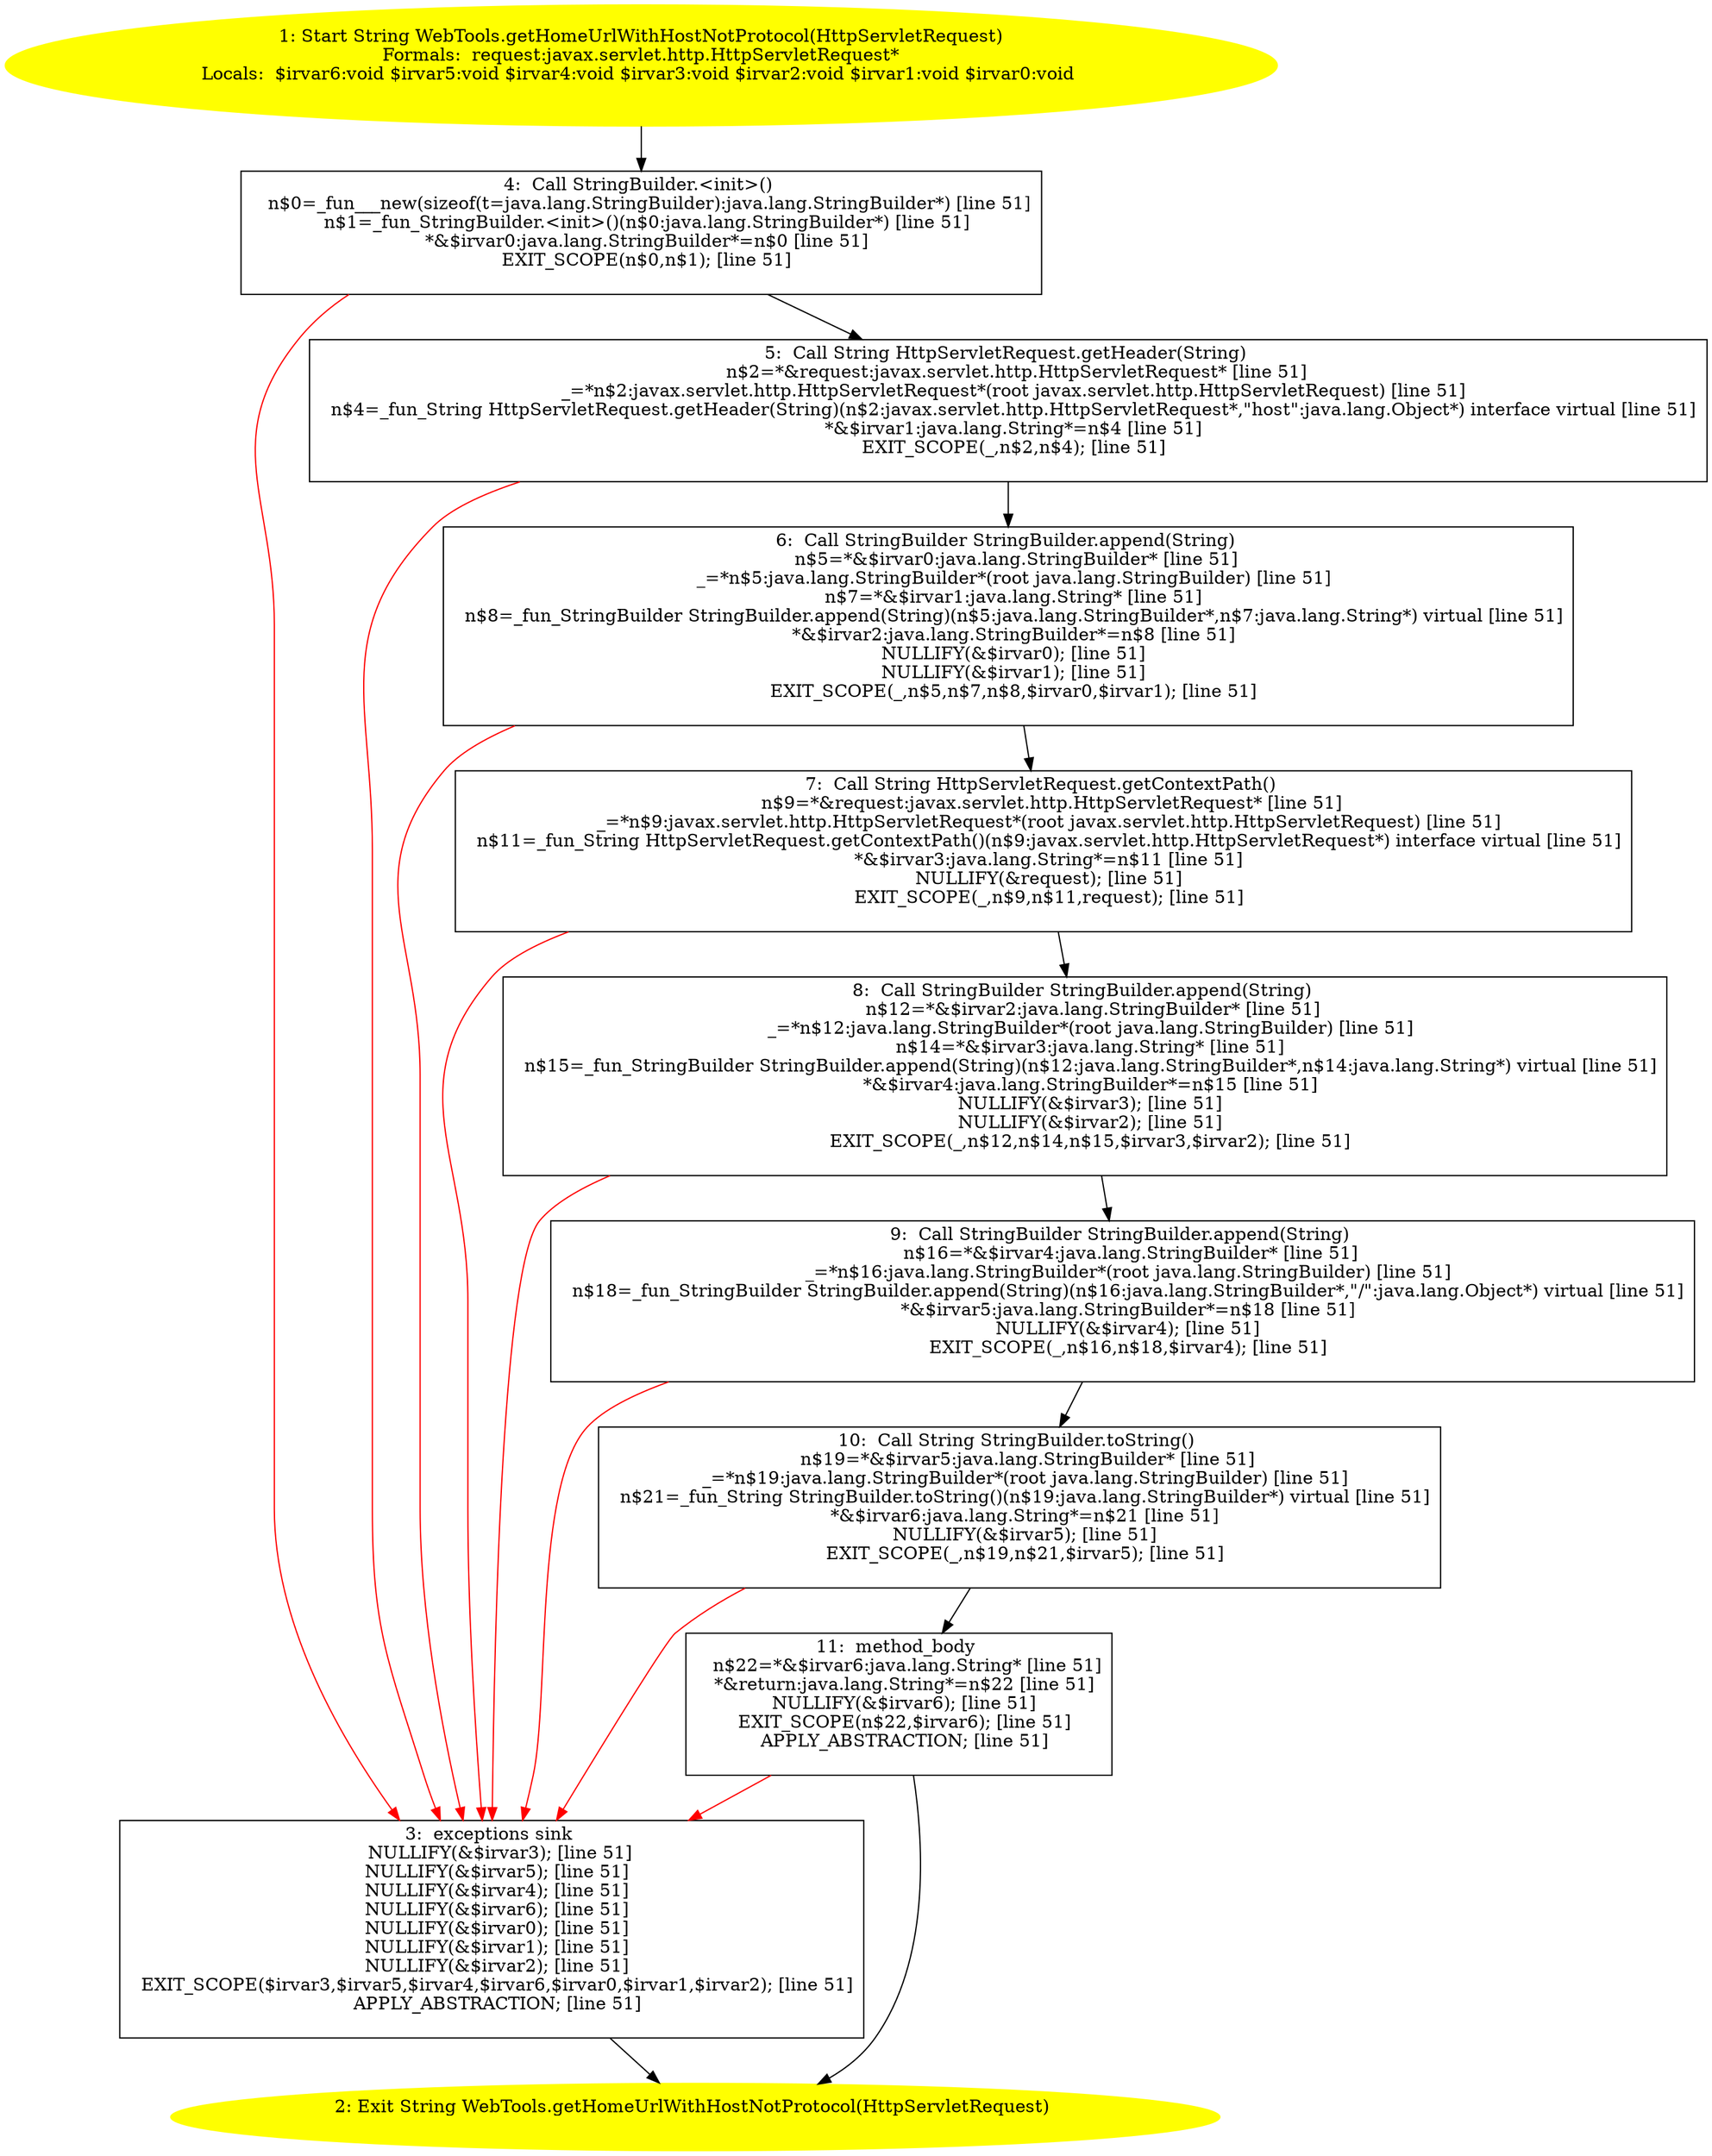 /* @generated */
digraph cfg {
"com.zrlog.web.util.WebTools.getHomeUrlWithHostNotProtocol(javax.servlet.http.HttpServletRequest):jav.04457593af77f128ac553fb85299cf6e_1" [label="1: Start String WebTools.getHomeUrlWithHostNotProtocol(HttpServletRequest)\nFormals:  request:javax.servlet.http.HttpServletRequest*\nLocals:  $irvar6:void $irvar5:void $irvar4:void $irvar3:void $irvar2:void $irvar1:void $irvar0:void \n  " color=yellow style=filled]
	

	 "com.zrlog.web.util.WebTools.getHomeUrlWithHostNotProtocol(javax.servlet.http.HttpServletRequest):jav.04457593af77f128ac553fb85299cf6e_1" -> "com.zrlog.web.util.WebTools.getHomeUrlWithHostNotProtocol(javax.servlet.http.HttpServletRequest):jav.04457593af77f128ac553fb85299cf6e_4" ;
"com.zrlog.web.util.WebTools.getHomeUrlWithHostNotProtocol(javax.servlet.http.HttpServletRequest):jav.04457593af77f128ac553fb85299cf6e_2" [label="2: Exit String WebTools.getHomeUrlWithHostNotProtocol(HttpServletRequest) \n  " color=yellow style=filled]
	

"com.zrlog.web.util.WebTools.getHomeUrlWithHostNotProtocol(javax.servlet.http.HttpServletRequest):jav.04457593af77f128ac553fb85299cf6e_3" [label="3:  exceptions sink \n   NULLIFY(&$irvar3); [line 51]\n  NULLIFY(&$irvar5); [line 51]\n  NULLIFY(&$irvar4); [line 51]\n  NULLIFY(&$irvar6); [line 51]\n  NULLIFY(&$irvar0); [line 51]\n  NULLIFY(&$irvar1); [line 51]\n  NULLIFY(&$irvar2); [line 51]\n  EXIT_SCOPE($irvar3,$irvar5,$irvar4,$irvar6,$irvar0,$irvar1,$irvar2); [line 51]\n  APPLY_ABSTRACTION; [line 51]\n " shape="box"]
	

	 "com.zrlog.web.util.WebTools.getHomeUrlWithHostNotProtocol(javax.servlet.http.HttpServletRequest):jav.04457593af77f128ac553fb85299cf6e_3" -> "com.zrlog.web.util.WebTools.getHomeUrlWithHostNotProtocol(javax.servlet.http.HttpServletRequest):jav.04457593af77f128ac553fb85299cf6e_2" ;
"com.zrlog.web.util.WebTools.getHomeUrlWithHostNotProtocol(javax.servlet.http.HttpServletRequest):jav.04457593af77f128ac553fb85299cf6e_4" [label="4:  Call StringBuilder.<init>() \n   n$0=_fun___new(sizeof(t=java.lang.StringBuilder):java.lang.StringBuilder*) [line 51]\n  n$1=_fun_StringBuilder.<init>()(n$0:java.lang.StringBuilder*) [line 51]\n  *&$irvar0:java.lang.StringBuilder*=n$0 [line 51]\n  EXIT_SCOPE(n$0,n$1); [line 51]\n " shape="box"]
	

	 "com.zrlog.web.util.WebTools.getHomeUrlWithHostNotProtocol(javax.servlet.http.HttpServletRequest):jav.04457593af77f128ac553fb85299cf6e_4" -> "com.zrlog.web.util.WebTools.getHomeUrlWithHostNotProtocol(javax.servlet.http.HttpServletRequest):jav.04457593af77f128ac553fb85299cf6e_5" ;
	 "com.zrlog.web.util.WebTools.getHomeUrlWithHostNotProtocol(javax.servlet.http.HttpServletRequest):jav.04457593af77f128ac553fb85299cf6e_4" -> "com.zrlog.web.util.WebTools.getHomeUrlWithHostNotProtocol(javax.servlet.http.HttpServletRequest):jav.04457593af77f128ac553fb85299cf6e_3" [color="red" ];
"com.zrlog.web.util.WebTools.getHomeUrlWithHostNotProtocol(javax.servlet.http.HttpServletRequest):jav.04457593af77f128ac553fb85299cf6e_5" [label="5:  Call String HttpServletRequest.getHeader(String) \n   n$2=*&request:javax.servlet.http.HttpServletRequest* [line 51]\n  _=*n$2:javax.servlet.http.HttpServletRequest*(root javax.servlet.http.HttpServletRequest) [line 51]\n  n$4=_fun_String HttpServletRequest.getHeader(String)(n$2:javax.servlet.http.HttpServletRequest*,\"host\":java.lang.Object*) interface virtual [line 51]\n  *&$irvar1:java.lang.String*=n$4 [line 51]\n  EXIT_SCOPE(_,n$2,n$4); [line 51]\n " shape="box"]
	

	 "com.zrlog.web.util.WebTools.getHomeUrlWithHostNotProtocol(javax.servlet.http.HttpServletRequest):jav.04457593af77f128ac553fb85299cf6e_5" -> "com.zrlog.web.util.WebTools.getHomeUrlWithHostNotProtocol(javax.servlet.http.HttpServletRequest):jav.04457593af77f128ac553fb85299cf6e_6" ;
	 "com.zrlog.web.util.WebTools.getHomeUrlWithHostNotProtocol(javax.servlet.http.HttpServletRequest):jav.04457593af77f128ac553fb85299cf6e_5" -> "com.zrlog.web.util.WebTools.getHomeUrlWithHostNotProtocol(javax.servlet.http.HttpServletRequest):jav.04457593af77f128ac553fb85299cf6e_3" [color="red" ];
"com.zrlog.web.util.WebTools.getHomeUrlWithHostNotProtocol(javax.servlet.http.HttpServletRequest):jav.04457593af77f128ac553fb85299cf6e_6" [label="6:  Call StringBuilder StringBuilder.append(String) \n   n$5=*&$irvar0:java.lang.StringBuilder* [line 51]\n  _=*n$5:java.lang.StringBuilder*(root java.lang.StringBuilder) [line 51]\n  n$7=*&$irvar1:java.lang.String* [line 51]\n  n$8=_fun_StringBuilder StringBuilder.append(String)(n$5:java.lang.StringBuilder*,n$7:java.lang.String*) virtual [line 51]\n  *&$irvar2:java.lang.StringBuilder*=n$8 [line 51]\n  NULLIFY(&$irvar0); [line 51]\n  NULLIFY(&$irvar1); [line 51]\n  EXIT_SCOPE(_,n$5,n$7,n$8,$irvar0,$irvar1); [line 51]\n " shape="box"]
	

	 "com.zrlog.web.util.WebTools.getHomeUrlWithHostNotProtocol(javax.servlet.http.HttpServletRequest):jav.04457593af77f128ac553fb85299cf6e_6" -> "com.zrlog.web.util.WebTools.getHomeUrlWithHostNotProtocol(javax.servlet.http.HttpServletRequest):jav.04457593af77f128ac553fb85299cf6e_7" ;
	 "com.zrlog.web.util.WebTools.getHomeUrlWithHostNotProtocol(javax.servlet.http.HttpServletRequest):jav.04457593af77f128ac553fb85299cf6e_6" -> "com.zrlog.web.util.WebTools.getHomeUrlWithHostNotProtocol(javax.servlet.http.HttpServletRequest):jav.04457593af77f128ac553fb85299cf6e_3" [color="red" ];
"com.zrlog.web.util.WebTools.getHomeUrlWithHostNotProtocol(javax.servlet.http.HttpServletRequest):jav.04457593af77f128ac553fb85299cf6e_7" [label="7:  Call String HttpServletRequest.getContextPath() \n   n$9=*&request:javax.servlet.http.HttpServletRequest* [line 51]\n  _=*n$9:javax.servlet.http.HttpServletRequest*(root javax.servlet.http.HttpServletRequest) [line 51]\n  n$11=_fun_String HttpServletRequest.getContextPath()(n$9:javax.servlet.http.HttpServletRequest*) interface virtual [line 51]\n  *&$irvar3:java.lang.String*=n$11 [line 51]\n  NULLIFY(&request); [line 51]\n  EXIT_SCOPE(_,n$9,n$11,request); [line 51]\n " shape="box"]
	

	 "com.zrlog.web.util.WebTools.getHomeUrlWithHostNotProtocol(javax.servlet.http.HttpServletRequest):jav.04457593af77f128ac553fb85299cf6e_7" -> "com.zrlog.web.util.WebTools.getHomeUrlWithHostNotProtocol(javax.servlet.http.HttpServletRequest):jav.04457593af77f128ac553fb85299cf6e_8" ;
	 "com.zrlog.web.util.WebTools.getHomeUrlWithHostNotProtocol(javax.servlet.http.HttpServletRequest):jav.04457593af77f128ac553fb85299cf6e_7" -> "com.zrlog.web.util.WebTools.getHomeUrlWithHostNotProtocol(javax.servlet.http.HttpServletRequest):jav.04457593af77f128ac553fb85299cf6e_3" [color="red" ];
"com.zrlog.web.util.WebTools.getHomeUrlWithHostNotProtocol(javax.servlet.http.HttpServletRequest):jav.04457593af77f128ac553fb85299cf6e_8" [label="8:  Call StringBuilder StringBuilder.append(String) \n   n$12=*&$irvar2:java.lang.StringBuilder* [line 51]\n  _=*n$12:java.lang.StringBuilder*(root java.lang.StringBuilder) [line 51]\n  n$14=*&$irvar3:java.lang.String* [line 51]\n  n$15=_fun_StringBuilder StringBuilder.append(String)(n$12:java.lang.StringBuilder*,n$14:java.lang.String*) virtual [line 51]\n  *&$irvar4:java.lang.StringBuilder*=n$15 [line 51]\n  NULLIFY(&$irvar3); [line 51]\n  NULLIFY(&$irvar2); [line 51]\n  EXIT_SCOPE(_,n$12,n$14,n$15,$irvar3,$irvar2); [line 51]\n " shape="box"]
	

	 "com.zrlog.web.util.WebTools.getHomeUrlWithHostNotProtocol(javax.servlet.http.HttpServletRequest):jav.04457593af77f128ac553fb85299cf6e_8" -> "com.zrlog.web.util.WebTools.getHomeUrlWithHostNotProtocol(javax.servlet.http.HttpServletRequest):jav.04457593af77f128ac553fb85299cf6e_9" ;
	 "com.zrlog.web.util.WebTools.getHomeUrlWithHostNotProtocol(javax.servlet.http.HttpServletRequest):jav.04457593af77f128ac553fb85299cf6e_8" -> "com.zrlog.web.util.WebTools.getHomeUrlWithHostNotProtocol(javax.servlet.http.HttpServletRequest):jav.04457593af77f128ac553fb85299cf6e_3" [color="red" ];
"com.zrlog.web.util.WebTools.getHomeUrlWithHostNotProtocol(javax.servlet.http.HttpServletRequest):jav.04457593af77f128ac553fb85299cf6e_9" [label="9:  Call StringBuilder StringBuilder.append(String) \n   n$16=*&$irvar4:java.lang.StringBuilder* [line 51]\n  _=*n$16:java.lang.StringBuilder*(root java.lang.StringBuilder) [line 51]\n  n$18=_fun_StringBuilder StringBuilder.append(String)(n$16:java.lang.StringBuilder*,\"/\":java.lang.Object*) virtual [line 51]\n  *&$irvar5:java.lang.StringBuilder*=n$18 [line 51]\n  NULLIFY(&$irvar4); [line 51]\n  EXIT_SCOPE(_,n$16,n$18,$irvar4); [line 51]\n " shape="box"]
	

	 "com.zrlog.web.util.WebTools.getHomeUrlWithHostNotProtocol(javax.servlet.http.HttpServletRequest):jav.04457593af77f128ac553fb85299cf6e_9" -> "com.zrlog.web.util.WebTools.getHomeUrlWithHostNotProtocol(javax.servlet.http.HttpServletRequest):jav.04457593af77f128ac553fb85299cf6e_10" ;
	 "com.zrlog.web.util.WebTools.getHomeUrlWithHostNotProtocol(javax.servlet.http.HttpServletRequest):jav.04457593af77f128ac553fb85299cf6e_9" -> "com.zrlog.web.util.WebTools.getHomeUrlWithHostNotProtocol(javax.servlet.http.HttpServletRequest):jav.04457593af77f128ac553fb85299cf6e_3" [color="red" ];
"com.zrlog.web.util.WebTools.getHomeUrlWithHostNotProtocol(javax.servlet.http.HttpServletRequest):jav.04457593af77f128ac553fb85299cf6e_10" [label="10:  Call String StringBuilder.toString() \n   n$19=*&$irvar5:java.lang.StringBuilder* [line 51]\n  _=*n$19:java.lang.StringBuilder*(root java.lang.StringBuilder) [line 51]\n  n$21=_fun_String StringBuilder.toString()(n$19:java.lang.StringBuilder*) virtual [line 51]\n  *&$irvar6:java.lang.String*=n$21 [line 51]\n  NULLIFY(&$irvar5); [line 51]\n  EXIT_SCOPE(_,n$19,n$21,$irvar5); [line 51]\n " shape="box"]
	

	 "com.zrlog.web.util.WebTools.getHomeUrlWithHostNotProtocol(javax.servlet.http.HttpServletRequest):jav.04457593af77f128ac553fb85299cf6e_10" -> "com.zrlog.web.util.WebTools.getHomeUrlWithHostNotProtocol(javax.servlet.http.HttpServletRequest):jav.04457593af77f128ac553fb85299cf6e_11" ;
	 "com.zrlog.web.util.WebTools.getHomeUrlWithHostNotProtocol(javax.servlet.http.HttpServletRequest):jav.04457593af77f128ac553fb85299cf6e_10" -> "com.zrlog.web.util.WebTools.getHomeUrlWithHostNotProtocol(javax.servlet.http.HttpServletRequest):jav.04457593af77f128ac553fb85299cf6e_3" [color="red" ];
"com.zrlog.web.util.WebTools.getHomeUrlWithHostNotProtocol(javax.servlet.http.HttpServletRequest):jav.04457593af77f128ac553fb85299cf6e_11" [label="11:  method_body \n   n$22=*&$irvar6:java.lang.String* [line 51]\n  *&return:java.lang.String*=n$22 [line 51]\n  NULLIFY(&$irvar6); [line 51]\n  EXIT_SCOPE(n$22,$irvar6); [line 51]\n  APPLY_ABSTRACTION; [line 51]\n " shape="box"]
	

	 "com.zrlog.web.util.WebTools.getHomeUrlWithHostNotProtocol(javax.servlet.http.HttpServletRequest):jav.04457593af77f128ac553fb85299cf6e_11" -> "com.zrlog.web.util.WebTools.getHomeUrlWithHostNotProtocol(javax.servlet.http.HttpServletRequest):jav.04457593af77f128ac553fb85299cf6e_2" ;
	 "com.zrlog.web.util.WebTools.getHomeUrlWithHostNotProtocol(javax.servlet.http.HttpServletRequest):jav.04457593af77f128ac553fb85299cf6e_11" -> "com.zrlog.web.util.WebTools.getHomeUrlWithHostNotProtocol(javax.servlet.http.HttpServletRequest):jav.04457593af77f128ac553fb85299cf6e_3" [color="red" ];
}
